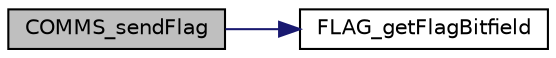 digraph "COMMS_sendFlag"
{
 // LATEX_PDF_SIZE
  edge [fontname="Helvetica",fontsize="10",labelfontname="Helvetica",labelfontsize="10"];
  node [fontname="Helvetica",fontsize="10",shape=record];
  rankdir="LR";
  Node1 [label="COMMS_sendFlag",height=0.2,width=0.4,color="black", fillcolor="grey75", style="filled", fontcolor="black",tooltip=" "];
  Node1 -> Node2 [color="midnightblue",fontsize="10",style="solid",fontname="Helvetica"];
  Node2 [label="FLAG_getFlagBitfield",height=0.2,width=0.4,color="black", fillcolor="white", style="filled",URL="$flag_8c.html#ab422bfe8ad33c4503144a508451cbb84",tooltip=" "];
}
